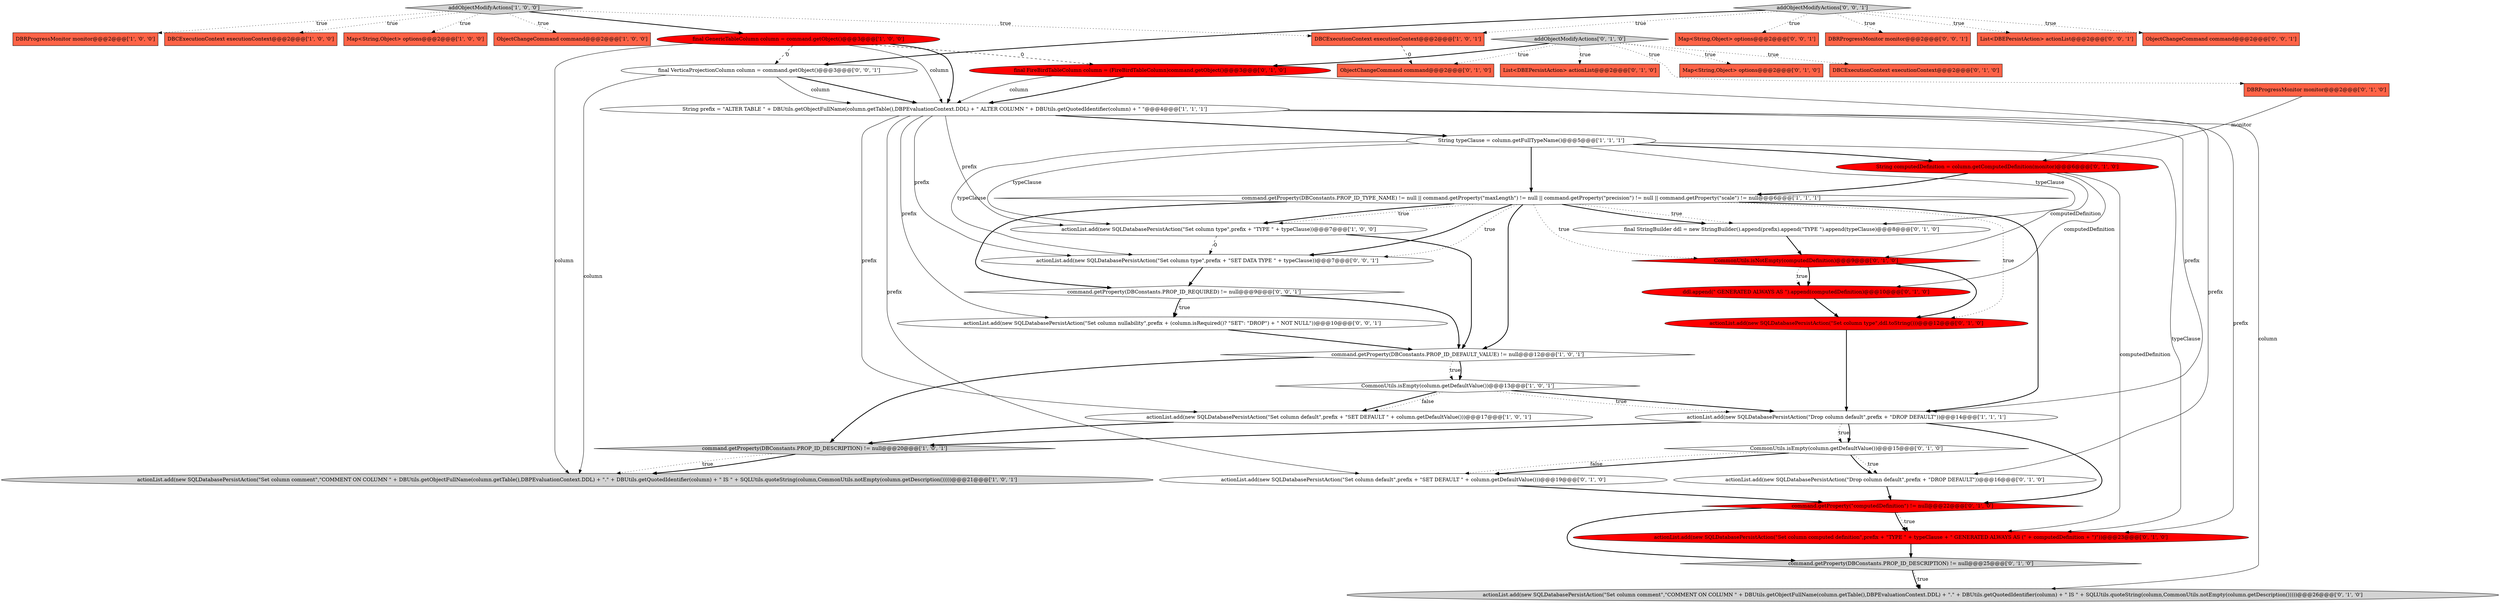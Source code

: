 digraph {
40 [style = filled, label = "actionList.add(new SQLDatabasePersistAction(\"Set column nullability\",prefix + (column.isRequired()? \"SET\": \"DROP\") + \" NOT NULL\"))@@@10@@@['0', '0', '1']", fillcolor = white, shape = ellipse image = "AAA0AAABBB3BBB"];
27 [style = filled, label = "Map<String,Object> options@@@2@@@['0', '1', '0']", fillcolor = tomato, shape = box image = "AAA0AAABBB2BBB"];
21 [style = filled, label = "String computedDefinition = column.getComputedDefinition(monitor)@@@6@@@['0', '1', '0']", fillcolor = red, shape = ellipse image = "AAA1AAABBB2BBB"];
39 [style = filled, label = "addObjectModifyActions['0', '0', '1']", fillcolor = lightgray, shape = diamond image = "AAA0AAABBB3BBB"];
31 [style = filled, label = "ddl.append(\" GENERATED ALWAYS AS \").append(computedDefinition)@@@10@@@['0', '1', '0']", fillcolor = red, shape = ellipse image = "AAA1AAABBB2BBB"];
34 [style = filled, label = "CommonUtils.isNotEmpty(computedDefinition)@@@9@@@['0', '1', '0']", fillcolor = red, shape = diamond image = "AAA1AAABBB2BBB"];
12 [style = filled, label = "DBRProgressMonitor monitor@@@2@@@['1', '0', '0']", fillcolor = tomato, shape = box image = "AAA0AAABBB1BBB"];
6 [style = filled, label = "DBCExecutionContext executionContext@@@2@@@['1', '0', '0']", fillcolor = tomato, shape = box image = "AAA0AAABBB1BBB"];
38 [style = filled, label = "command.getProperty(DBConstants.PROP_ID_REQUIRED) != null@@@9@@@['0', '0', '1']", fillcolor = white, shape = diamond image = "AAA0AAABBB3BBB"];
25 [style = filled, label = "addObjectModifyActions['0', '1', '0']", fillcolor = lightgray, shape = diamond image = "AAA0AAABBB2BBB"];
44 [style = filled, label = "actionList.add(new SQLDatabasePersistAction(\"Set column type\",prefix + \"SET DATA TYPE \" + typeClause))@@@7@@@['0', '0', '1']", fillcolor = white, shape = ellipse image = "AAA0AAABBB3BBB"];
13 [style = filled, label = "String prefix = \"ALTER TABLE \" + DBUtils.getObjectFullName(column.getTable(),DBPEvaluationContext.DDL) + \" ALTER COLUMN \" + DBUtils.getQuotedIdentifier(column) + \" \"@@@4@@@['1', '1', '1']", fillcolor = white, shape = ellipse image = "AAA0AAABBB1BBB"];
5 [style = filled, label = "actionList.add(new SQLDatabasePersistAction(\"Set column comment\",\"COMMENT ON COLUMN \" + DBUtils.getObjectFullName(column.getTable(),DBPEvaluationContext.DDL) + \".\" + DBUtils.getQuotedIdentifier(column) + \" IS \" + SQLUtils.quoteString(column,CommonUtils.notEmpty(column.getDescription()))))@@@21@@@['1', '0', '1']", fillcolor = lightgray, shape = ellipse image = "AAA0AAABBB1BBB"];
14 [style = filled, label = "command.getProperty(DBConstants.PROP_ID_TYPE_NAME) != null || command.getProperty(\"maxLength\") != null || command.getProperty(\"precision\") != null || command.getProperty(\"scale\") != null@@@6@@@['1', '1', '1']", fillcolor = white, shape = diamond image = "AAA0AAABBB1BBB"];
26 [style = filled, label = "DBCExecutionContext executionContext@@@2@@@['0', '1', '0']", fillcolor = tomato, shape = box image = "AAA0AAABBB2BBB"];
3 [style = filled, label = "CommonUtils.isEmpty(column.getDefaultValue())@@@13@@@['1', '0', '1']", fillcolor = white, shape = diamond image = "AAA0AAABBB1BBB"];
43 [style = filled, label = "final VerticaProjectionColumn column = command.getObject()@@@3@@@['0', '0', '1']", fillcolor = white, shape = ellipse image = "AAA0AAABBB3BBB"];
23 [style = filled, label = "actionList.add(new SQLDatabasePersistAction(\"Set column comment\",\"COMMENT ON COLUMN \" + DBUtils.getObjectFullName(column.getTable(),DBPEvaluationContext.DDL) + \".\" + DBUtils.getQuotedIdentifier(column) + \" IS \" + SQLUtils.quoteString(column,CommonUtils.notEmpty(column.getDescription()))))@@@26@@@['0', '1', '0']", fillcolor = lightgray, shape = ellipse image = "AAA0AAABBB2BBB"];
0 [style = filled, label = "String typeClause = column.getFullTypeName()@@@5@@@['1', '1', '1']", fillcolor = white, shape = ellipse image = "AAA0AAABBB1BBB"];
4 [style = filled, label = "actionList.add(new SQLDatabasePersistAction(\"Drop column default\",prefix + \"DROP DEFAULT\"))@@@14@@@['1', '1', '1']", fillcolor = white, shape = ellipse image = "AAA0AAABBB1BBB"];
28 [style = filled, label = "actionList.add(new SQLDatabasePersistAction(\"Set column default\",prefix + \"SET DEFAULT \" + column.getDefaultValue()))@@@19@@@['0', '1', '0']", fillcolor = white, shape = ellipse image = "AAA0AAABBB2BBB"];
33 [style = filled, label = "final FireBirdTableColumn column = (FireBirdTableColumn)command.getObject()@@@3@@@['0', '1', '0']", fillcolor = red, shape = ellipse image = "AAA1AAABBB2BBB"];
19 [style = filled, label = "DBRProgressMonitor monitor@@@2@@@['0', '1', '0']", fillcolor = tomato, shape = box image = "AAA0AAABBB2BBB"];
24 [style = filled, label = "List<DBEPersistAction> actionList@@@2@@@['0', '1', '0']", fillcolor = tomato, shape = box image = "AAA0AAABBB2BBB"];
17 [style = filled, label = "actionList.add(new SQLDatabasePersistAction(\"Set column type\",ddl.toString()))@@@12@@@['0', '1', '0']", fillcolor = red, shape = ellipse image = "AAA1AAABBB2BBB"];
10 [style = filled, label = "actionList.add(new SQLDatabasePersistAction(\"Set column default\",prefix + \"SET DEFAULT \" + column.getDefaultValue()))@@@17@@@['1', '0', '1']", fillcolor = white, shape = ellipse image = "AAA0AAABBB1BBB"];
8 [style = filled, label = "actionList.add(new SQLDatabasePersistAction(\"Set column type\",prefix + \"TYPE \" + typeClause))@@@7@@@['1', '0', '0']", fillcolor = white, shape = ellipse image = "AAA0AAABBB1BBB"];
15 [style = filled, label = "DBCExecutionContext executionContext@@@2@@@['1', '0', '1']", fillcolor = tomato, shape = box image = "AAA0AAABBB1BBB"];
42 [style = filled, label = "Map<String,Object> options@@@2@@@['0', '0', '1']", fillcolor = tomato, shape = box image = "AAA0AAABBB3BBB"];
30 [style = filled, label = "command.getProperty(\"computedDefinition\") != null@@@22@@@['0', '1', '0']", fillcolor = red, shape = diamond image = "AAA1AAABBB2BBB"];
41 [style = filled, label = "DBRProgressMonitor monitor@@@2@@@['0', '0', '1']", fillcolor = tomato, shape = box image = "AAA0AAABBB3BBB"];
16 [style = filled, label = "command.getProperty(DBConstants.PROP_ID_DESCRIPTION) != null@@@20@@@['1', '0', '1']", fillcolor = lightgray, shape = diamond image = "AAA0AAABBB1BBB"];
36 [style = filled, label = "List<DBEPersistAction> actionList@@@2@@@['0', '0', '1']", fillcolor = tomato, shape = box image = "AAA0AAABBB3BBB"];
1 [style = filled, label = "final GenericTableColumn column = command.getObject()@@@3@@@['1', '0', '0']", fillcolor = red, shape = ellipse image = "AAA1AAABBB1BBB"];
37 [style = filled, label = "ObjectChangeCommand command@@@2@@@['0', '0', '1']", fillcolor = tomato, shape = box image = "AAA0AAABBB3BBB"];
18 [style = filled, label = "CommonUtils.isEmpty(column.getDefaultValue())@@@15@@@['0', '1', '0']", fillcolor = white, shape = diamond image = "AAA0AAABBB2BBB"];
9 [style = filled, label = "command.getProperty(DBConstants.PROP_ID_DEFAULT_VALUE) != null@@@12@@@['1', '0', '1']", fillcolor = white, shape = diamond image = "AAA0AAABBB1BBB"];
7 [style = filled, label = "Map<String,Object> options@@@2@@@['1', '0', '0']", fillcolor = tomato, shape = box image = "AAA0AAABBB1BBB"];
11 [style = filled, label = "addObjectModifyActions['1', '0', '0']", fillcolor = lightgray, shape = diamond image = "AAA0AAABBB1BBB"];
35 [style = filled, label = "actionList.add(new SQLDatabasePersistAction(\"Drop column default\",prefix + \"DROP DEFAULT\"))@@@16@@@['0', '1', '0']", fillcolor = white, shape = ellipse image = "AAA0AAABBB2BBB"];
22 [style = filled, label = "final StringBuilder ddl = new StringBuilder().append(prefix).append(\"TYPE \").append(typeClause)@@@8@@@['0', '1', '0']", fillcolor = white, shape = ellipse image = "AAA0AAABBB2BBB"];
20 [style = filled, label = "actionList.add(new SQLDatabasePersistAction(\"Set column computed definition\",prefix + \"TYPE \" + typeClause + \" GENERATED ALWAYS AS (\" + computedDefinition + \")\"))@@@23@@@['0', '1', '0']", fillcolor = red, shape = ellipse image = "AAA1AAABBB2BBB"];
29 [style = filled, label = "ObjectChangeCommand command@@@2@@@['0', '1', '0']", fillcolor = tomato, shape = box image = "AAA1AAABBB2BBB"];
2 [style = filled, label = "ObjectChangeCommand command@@@2@@@['1', '0', '0']", fillcolor = tomato, shape = box image = "AAA0AAABBB1BBB"];
32 [style = filled, label = "command.getProperty(DBConstants.PROP_ID_DESCRIPTION) != null@@@25@@@['0', '1', '0']", fillcolor = lightgray, shape = diamond image = "AAA0AAABBB2BBB"];
4->18 [style = dotted, label="true"];
39->36 [style = dotted, label="true"];
18->35 [style = dotted, label="true"];
32->23 [style = bold, label=""];
25->33 [style = bold, label=""];
30->20 [style = bold, label=""];
11->12 [style = dotted, label="true"];
13->28 [style = solid, label="prefix"];
14->22 [style = dotted, label="true"];
25->29 [style = dotted, label="true"];
39->42 [style = dotted, label="true"];
3->4 [style = bold, label=""];
1->13 [style = bold, label=""];
9->16 [style = bold, label=""];
14->44 [style = dotted, label="true"];
0->14 [style = bold, label=""];
13->4 [style = solid, label="prefix"];
11->2 [style = dotted, label="true"];
34->17 [style = bold, label=""];
16->5 [style = dotted, label="true"];
18->35 [style = bold, label=""];
14->9 [style = bold, label=""];
11->15 [style = dotted, label="true"];
25->19 [style = dotted, label="true"];
38->40 [style = dotted, label="true"];
4->16 [style = bold, label=""];
13->44 [style = solid, label="prefix"];
11->7 [style = dotted, label="true"];
1->43 [style = dashed, label="0"];
28->30 [style = bold, label=""];
14->22 [style = bold, label=""];
34->31 [style = bold, label=""];
14->38 [style = bold, label=""];
4->18 [style = bold, label=""];
43->5 [style = solid, label="column"];
0->21 [style = bold, label=""];
15->29 [style = dashed, label="0"];
33->13 [style = bold, label=""];
18->28 [style = bold, label=""];
44->38 [style = bold, label=""];
43->13 [style = bold, label=""];
3->10 [style = bold, label=""];
34->31 [style = dotted, label="true"];
0->8 [style = solid, label="typeClause"];
14->8 [style = bold, label=""];
14->34 [style = dotted, label="true"];
1->5 [style = solid, label="column"];
25->26 [style = dotted, label="true"];
9->3 [style = dotted, label="true"];
13->8 [style = solid, label="prefix"];
13->0 [style = bold, label=""];
14->4 [style = bold, label=""];
43->13 [style = solid, label="column"];
1->33 [style = dashed, label="0"];
21->20 [style = solid, label="computedDefinition"];
0->20 [style = solid, label="typeClause"];
38->9 [style = bold, label=""];
25->24 [style = dotted, label="true"];
30->32 [style = bold, label=""];
18->28 [style = dotted, label="false"];
40->9 [style = bold, label=""];
14->17 [style = dotted, label="true"];
3->10 [style = dotted, label="false"];
39->37 [style = dotted, label="true"];
10->16 [style = bold, label=""];
30->20 [style = dotted, label="true"];
0->44 [style = solid, label="typeClause"];
11->6 [style = dotted, label="true"];
14->8 [style = dotted, label="true"];
16->5 [style = bold, label=""];
9->3 [style = bold, label=""];
1->13 [style = solid, label="column"];
13->40 [style = solid, label="prefix"];
8->44 [style = dashed, label="0"];
31->17 [style = bold, label=""];
38->40 [style = bold, label=""];
35->30 [style = bold, label=""];
13->20 [style = solid, label="prefix"];
17->4 [style = bold, label=""];
21->14 [style = bold, label=""];
11->1 [style = bold, label=""];
32->23 [style = dotted, label="true"];
39->43 [style = bold, label=""];
20->32 [style = bold, label=""];
3->4 [style = dotted, label="true"];
13->10 [style = solid, label="prefix"];
33->13 [style = solid, label="column"];
19->21 [style = solid, label="monitor"];
14->44 [style = bold, label=""];
39->15 [style = dotted, label="true"];
4->30 [style = bold, label=""];
21->31 [style = solid, label="computedDefinition"];
21->34 [style = solid, label="computedDefinition"];
39->41 [style = dotted, label="true"];
22->34 [style = bold, label=""];
8->9 [style = bold, label=""];
13->35 [style = solid, label="prefix"];
25->27 [style = dotted, label="true"];
33->23 [style = solid, label="column"];
0->22 [style = solid, label="typeClause"];
}
